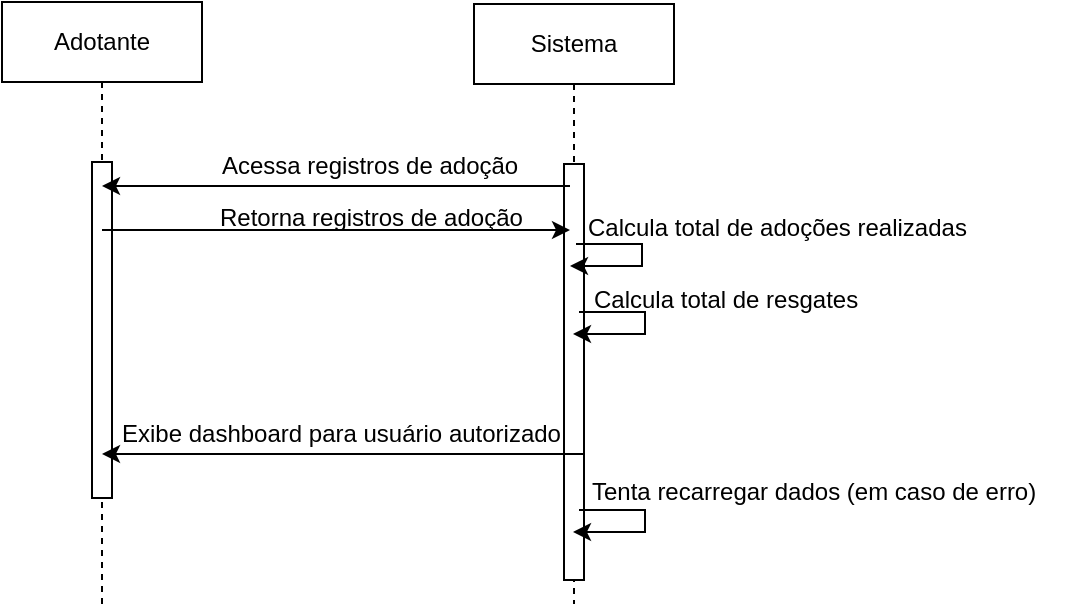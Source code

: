 <mxfile version="24.7.17">
  <diagram name="Page-1" id="2YBvvXClWsGukQMizWep">
    <mxGraphModel dx="1120" dy="460" grid="0" gridSize="10" guides="1" tooltips="1" connect="1" arrows="1" fold="1" page="1" pageScale="1" pageWidth="850" pageHeight="1100" math="0" shadow="0">
      <root>
        <mxCell id="0" />
        <mxCell id="1" parent="0" />
        <mxCell id="5Aw49rlXTX3ka1FW17A9-3" value="Sistema" style="shape=umlLifeline;perimeter=lifelinePerimeter;whiteSpace=wrap;html=1;container=0;dropTarget=0;collapsible=0;recursiveResize=0;outlineConnect=0;portConstraint=eastwest;newEdgeStyle={&quot;edgeStyle&quot;:&quot;elbowEdgeStyle&quot;,&quot;elbow&quot;:&quot;vertical&quot;,&quot;curved&quot;:0,&quot;rounded&quot;:0};" parent="1" vertex="1">
          <mxGeometry x="250" y="40" width="100" height="300" as="geometry" />
        </mxCell>
        <mxCell id="5Aw49rlXTX3ka1FW17A9-4" value="" style="html=1;points=[];perimeter=orthogonalPerimeter;outlineConnect=0;targetShapes=umlLifeline;portConstraint=eastwest;newEdgeStyle={&quot;edgeStyle&quot;:&quot;elbowEdgeStyle&quot;,&quot;elbow&quot;:&quot;vertical&quot;,&quot;curved&quot;:0,&quot;rounded&quot;:0};" parent="5Aw49rlXTX3ka1FW17A9-3" vertex="1">
          <mxGeometry x="45" y="80" width="10" height="208" as="geometry" />
        </mxCell>
        <mxCell id="XyS3htgc_D6Mv0wNhRds-1" value="Adotante" style="shape=umlLifeline;perimeter=lifelinePerimeter;whiteSpace=wrap;html=1;container=0;dropTarget=0;collapsible=0;recursiveResize=0;outlineConnect=0;portConstraint=eastwest;newEdgeStyle={&quot;edgeStyle&quot;:&quot;elbowEdgeStyle&quot;,&quot;elbow&quot;:&quot;vertical&quot;,&quot;curved&quot;:0,&quot;rounded&quot;:0};" parent="1" vertex="1">
          <mxGeometry x="14" y="39" width="100" height="302" as="geometry" />
        </mxCell>
        <mxCell id="XyS3htgc_D6Mv0wNhRds-2" value="" style="html=1;points=[];perimeter=orthogonalPerimeter;outlineConnect=0;targetShapes=umlLifeline;portConstraint=eastwest;newEdgeStyle={&quot;edgeStyle&quot;:&quot;elbowEdgeStyle&quot;,&quot;elbow&quot;:&quot;vertical&quot;,&quot;curved&quot;:0,&quot;rounded&quot;:0};" parent="XyS3htgc_D6Mv0wNhRds-1" vertex="1">
          <mxGeometry x="45" y="80" width="10" height="168" as="geometry" />
        </mxCell>
        <mxCell id="XyS3htgc_D6Mv0wNhRds-5" value="Acessa registros de adoção" style="text;whiteSpace=wrap;" parent="1" vertex="1">
          <mxGeometry x="122" y="107" width="176" height="36" as="geometry" />
        </mxCell>
        <mxCell id="XyS3htgc_D6Mv0wNhRds-6" value="" style="endArrow=classic;html=1;rounded=0;exitX=1;exitY=0;exitDx=0;exitDy=0;" parent="1" target="XyS3htgc_D6Mv0wNhRds-1" edge="1">
          <mxGeometry width="50" height="50" relative="1" as="geometry">
            <mxPoint x="298" y="131" as="sourcePoint" />
            <mxPoint x="107.5" y="131" as="targetPoint" />
          </mxGeometry>
        </mxCell>
        <mxCell id="XyS3htgc_D6Mv0wNhRds-7" value="Retorna registros de adoção" style="text;whiteSpace=wrap;" parent="1" vertex="1">
          <mxGeometry x="120.5" y="133" width="179" height="23" as="geometry" />
        </mxCell>
        <mxCell id="XyS3htgc_D6Mv0wNhRds-8" value="" style="endArrow=classic;html=1;rounded=0;" parent="1" edge="1" source="XyS3htgc_D6Mv0wNhRds-1">
          <mxGeometry width="50" height="50" relative="1" as="geometry">
            <mxPoint x="106" y="153" as="sourcePoint" />
            <mxPoint x="298" y="153" as="targetPoint" />
          </mxGeometry>
        </mxCell>
        <mxCell id="XyS3htgc_D6Mv0wNhRds-9" value="Calcula total de adoções realizadas" style="text;whiteSpace=wrap;" parent="1" vertex="1">
          <mxGeometry x="305" y="138" width="217" height="36" as="geometry" />
        </mxCell>
        <mxCell id="XyS3htgc_D6Mv0wNhRds-11" value="" style="endArrow=classic;html=1;rounded=0;" parent="1" edge="1">
          <mxGeometry width="50" height="50" relative="1" as="geometry">
            <mxPoint x="302.5" y="293" as="sourcePoint" />
            <mxPoint x="299.5" y="304" as="targetPoint" />
            <Array as="points">
              <mxPoint x="335.5" y="293" />
              <mxPoint x="335.5" y="304" />
            </Array>
          </mxGeometry>
        </mxCell>
        <mxCell id="XyS3htgc_D6Mv0wNhRds-12" value="" style="endArrow=classic;html=1;rounded=0;" parent="1" edge="1">
          <mxGeometry width="50" height="50" relative="1" as="geometry">
            <mxPoint x="301" y="160" as="sourcePoint" />
            <mxPoint x="298" y="171" as="targetPoint" />
            <Array as="points">
              <mxPoint x="334" y="160" />
              <mxPoint x="334" y="171" />
            </Array>
          </mxGeometry>
        </mxCell>
        <mxCell id="XyS3htgc_D6Mv0wNhRds-13" value="Calcula total de resgates" style="text;whiteSpace=wrap;" parent="1" vertex="1">
          <mxGeometry x="308" y="174" width="160" height="36" as="geometry" />
        </mxCell>
        <mxCell id="XyS3htgc_D6Mv0wNhRds-14" value="" style="endArrow=classic;html=1;rounded=0;" parent="1" edge="1">
          <mxGeometry width="50" height="50" relative="1" as="geometry">
            <mxPoint x="302.5" y="194" as="sourcePoint" />
            <mxPoint x="299.5" y="205" as="targetPoint" />
            <Array as="points">
              <mxPoint x="335.5" y="194" />
              <mxPoint x="335.5" y="205" />
            </Array>
          </mxGeometry>
        </mxCell>
        <mxCell id="XyS3htgc_D6Mv0wNhRds-17" value="Exibe dashboard para usuário autorizado" style="text;whiteSpace=wrap;" parent="1" vertex="1">
          <mxGeometry x="72" y="241" width="247" height="36" as="geometry" />
        </mxCell>
        <mxCell id="XyS3htgc_D6Mv0wNhRds-18" value="" style="endArrow=classic;html=1;rounded=0;" parent="1" edge="1" target="XyS3htgc_D6Mv0wNhRds-1">
          <mxGeometry width="50" height="50" relative="1" as="geometry">
            <mxPoint x="305" y="265" as="sourcePoint" />
            <mxPoint x="112" y="265" as="targetPoint" />
          </mxGeometry>
        </mxCell>
        <mxCell id="XyS3htgc_D6Mv0wNhRds-19" value="Tenta recarregar dados (em caso de erro)" style="text;whiteSpace=wrap;" parent="1" vertex="1">
          <mxGeometry x="306.5" y="270" width="250" height="36" as="geometry" />
        </mxCell>
      </root>
    </mxGraphModel>
  </diagram>
</mxfile>
